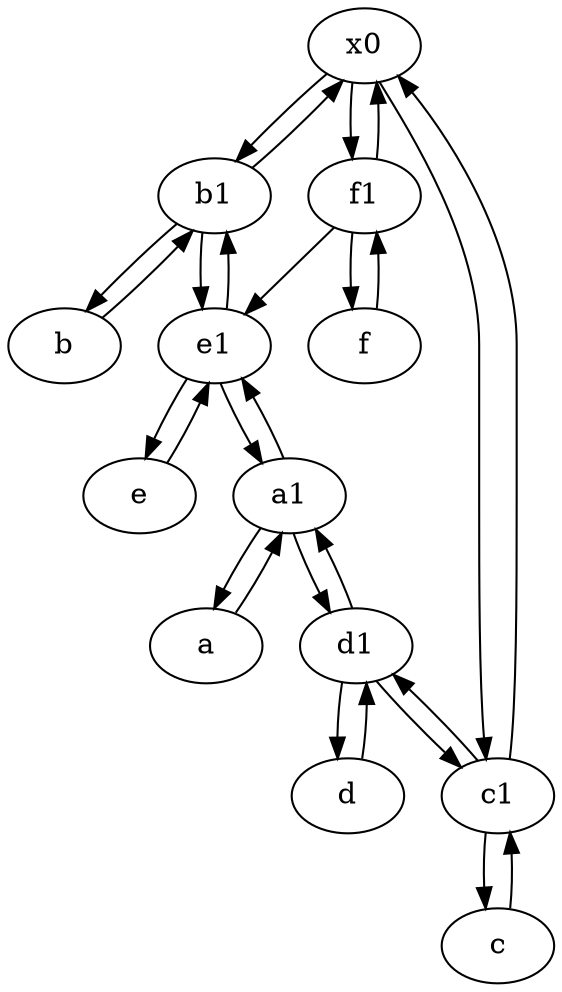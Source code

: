 digraph  {
	x0;
	e [pos="30,50!"];
	a [pos="40,10!"];
	b1 [pos="45,20!"];
	e1 [pos="25,45!"];
	f1;
	f [pos="15,45!"];
	b [pos="50,20!"];
	d1 [pos="25,30!"];
	c [pos="20,10!"];
	c1 [pos="30,15!"];
	d [pos="20,30!"];
	a1 [pos="40,15!"];
	d1 -> a1;
	c1 -> x0;
	a1 -> e1;
	e -> e1;
	e1 -> e;
	a -> a1;
	f1 -> e1;
	c -> c1;
	d1 -> c1;
	d1 -> d;
	e1 -> a1;
	x0 -> c1;
	a1 -> d1;
	x0 -> f1;
	f -> f1;
	x0 -> b1;
	c1 -> c;
	f1 -> x0;
	b1 -> b;
	b -> b1;
	e1 -> b1;
	c1 -> d1;
	d -> d1;
	b1 -> e1;
	f1 -> f;
	b1 -> x0;
	a1 -> a;

	}